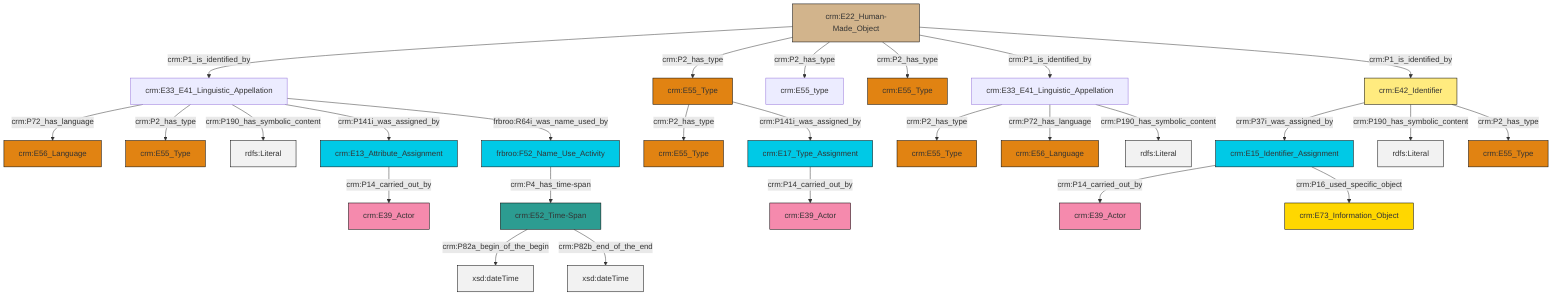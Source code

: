 graph TD
classDef Literal fill:#f2f2f2,stroke:#000000;
classDef CRM_Entity fill:#FFFFFF,stroke:#000000;
classDef Temporal_Entity fill:#00C9E6, stroke:#000000;
classDef Type fill:#E18312, stroke:#000000;
classDef Time-Span fill:#2C9C91, stroke:#000000;
classDef Appellation fill:#FFEB7F, stroke:#000000;
classDef Place fill:#008836, stroke:#000000;
classDef Persistent_Item fill:#B266B2, stroke:#000000;
classDef Conceptual_Object fill:#FFD700, stroke:#000000;
classDef Physical_Thing fill:#D2B48C, stroke:#000000;
classDef Actor fill:#f58aad, stroke:#000000;
classDef PC_Classes fill:#4ce600, stroke:#000000;
classDef Multi fill:#cccccc,stroke:#000000;

2["frbroo:F52_Name_Use_Activity"]:::Temporal_Entity -->|crm:P4_has_time-span| 3["crm:E52_Time-Span"]:::Time-Span
8["crm:E22_Human-Made_Object"]:::Physical_Thing -->|crm:P1_is_identified_by| 9["crm:E33_E41_Linguistic_Appellation"]:::Default
12["crm:E33_E41_Linguistic_Appellation"]:::Default -->|crm:P2_has_type| 6["crm:E55_Type"]:::Type
17["crm:E17_Type_Assignment"]:::Temporal_Entity -->|crm:P14_carried_out_by| 18["crm:E39_Actor"]:::Actor
21["crm:E15_Identifier_Assignment"]:::Temporal_Entity -->|crm:P14_carried_out_by| 4["crm:E39_Actor"]:::Actor
12["crm:E33_E41_Linguistic_Appellation"]:::Default -->|crm:P72_has_language| 22["crm:E56_Language"]:::Type
13["crm:E42_Identifier"]:::Appellation -->|crm:P37i_was_assigned_by| 21["crm:E15_Identifier_Assignment"]:::Temporal_Entity
13["crm:E42_Identifier"]:::Appellation -->|crm:P190_has_symbolic_content| 26[rdfs:Literal]:::Literal
21["crm:E15_Identifier_Assignment"]:::Temporal_Entity -->|crm:P16_used_specific_object| 24["crm:E73_Information_Object"]:::Conceptual_Object
13["crm:E42_Identifier"]:::Appellation -->|crm:P2_has_type| 27["crm:E55_Type"]:::Type
19["crm:E55_Type"]:::Type -->|crm:P2_has_type| 0["crm:E55_Type"]:::Type
12["crm:E33_E41_Linguistic_Appellation"]:::Default -->|crm:P190_has_symbolic_content| 30[rdfs:Literal]:::Literal
3["crm:E52_Time-Span"]:::Time-Span -->|crm:P82a_begin_of_the_begin| 31[xsd:dateTime]:::Literal
9["crm:E33_E41_Linguistic_Appellation"]:::Default -->|crm:P72_has_language| 15["crm:E56_Language"]:::Type
19["crm:E55_Type"]:::Type -->|crm:P141i_was_assigned_by| 17["crm:E17_Type_Assignment"]:::Temporal_Entity
8["crm:E22_Human-Made_Object"]:::Physical_Thing -->|crm:P2_has_type| 19["crm:E55_Type"]:::Type
9["crm:E33_E41_Linguistic_Appellation"]:::Default -->|crm:P2_has_type| 34["crm:E55_Type"]:::Type
9["crm:E33_E41_Linguistic_Appellation"]:::Default -->|crm:P190_has_symbolic_content| 43[rdfs:Literal]:::Literal
41["crm:E13_Attribute_Assignment"]:::Temporal_Entity -->|crm:P14_carried_out_by| 10["crm:E39_Actor"]:::Actor
3["crm:E52_Time-Span"]:::Time-Span -->|crm:P82b_end_of_the_end| 45[xsd:dateTime]:::Literal
8["crm:E22_Human-Made_Object"]:::Physical_Thing -->|crm:P2_has_type| 37["crm:E55_type"]:::Default
9["crm:E33_E41_Linguistic_Appellation"]:::Default -->|crm:P141i_was_assigned_by| 41["crm:E13_Attribute_Assignment"]:::Temporal_Entity
9["crm:E33_E41_Linguistic_Appellation"]:::Default -->|frbroo:R64i_was_name_used_by| 2["frbroo:F52_Name_Use_Activity"]:::Temporal_Entity
8["crm:E22_Human-Made_Object"]:::Physical_Thing -->|crm:P2_has_type| 49["crm:E55_Type"]:::Type
8["crm:E22_Human-Made_Object"]:::Physical_Thing -->|crm:P1_is_identified_by| 12["crm:E33_E41_Linguistic_Appellation"]:::Default
8["crm:E22_Human-Made_Object"]:::Physical_Thing -->|crm:P1_is_identified_by| 13["crm:E42_Identifier"]:::Appellation